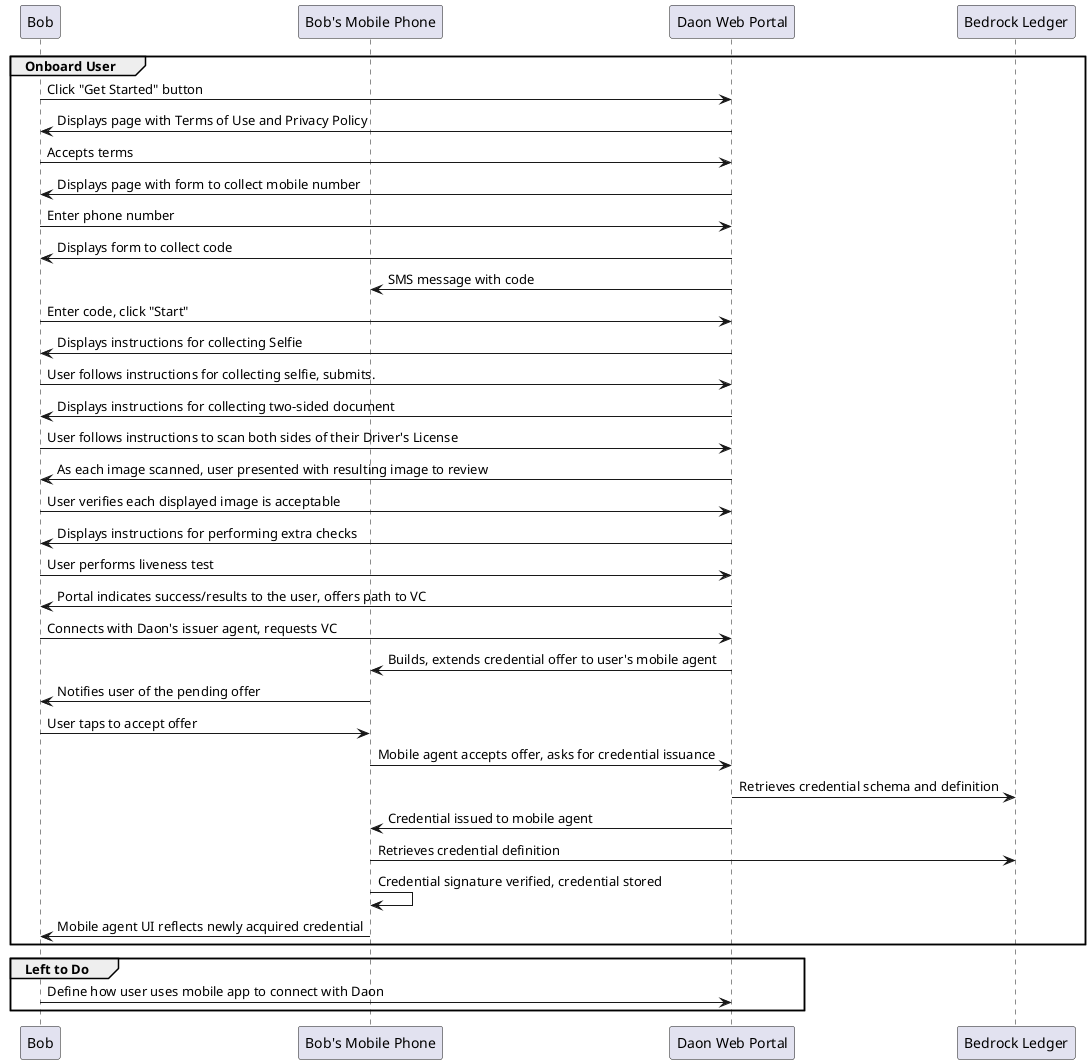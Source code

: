 @startuml

participant "Bob" as USER
participant "Bob's Mobile Phone" as MP
participant "Daon Web Portal" as DA
participant "Bedrock Ledger" as LE

group Onboard User
USER->DA: Click "Get Started" button
DA->USER: Displays page with Terms of Use and Privacy Policy
USER->DA: Accepts terms
DA->USER: Displays page with form to collect mobile number
USER->DA: Enter phone number
DA->USER: Displays form to collect code
DA->MP: SMS message with code
USER->DA: Enter code, click "Start"
DA->USER: Displays instructions for collecting Selfie
USER->DA: User follows instructions for collecting selfie, submits.
DA->USER: Displays instructions for collecting two-sided document
USER->DA: User follows instructions to scan both sides of their Driver's License
DA->USER: As each image scanned, user presented with resulting image to review
USER->DA: User verifies each displayed image is acceptable
DA->USER: Displays instructions for performing extra checks
USER->DA: User performs liveness test
DA->USER: Portal indicates success/results to the user, offers path to VC
USER->DA: Connects with Daon's issuer agent, requests VC
DA->MP:   Builds, extends credential offer to user's mobile agent
MP->USER: Notifies user of the pending offer
USER->MP: User taps to accept offer
MP->DA:   Mobile agent accepts offer, asks for credential issuance
DA->LE:   Retrieves credential schema and definition 
DA->MP:   Credential issued to mobile agent
MP->LE:   Retrieves credential definition
MP->MP:   Credential signature verified, credential stored
MP->USER: Mobile agent UI reflects newly acquired credential
end

group Left to Do
USER->DA: Define how user uses mobile app to connect with Daon 
end

@enduml
